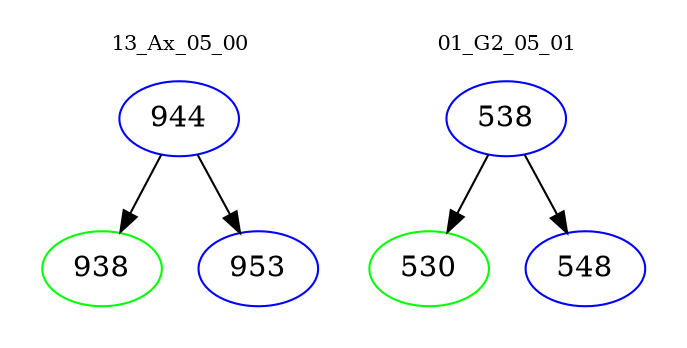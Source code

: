 digraph{
subgraph cluster_0 {
color = white
label = "13_Ax_05_00";
fontsize=10;
T0_944 [label="944", color="blue"]
T0_944 -> T0_938 [color="black"]
T0_938 [label="938", color="green"]
T0_944 -> T0_953 [color="black"]
T0_953 [label="953", color="blue"]
}
subgraph cluster_1 {
color = white
label = "01_G2_05_01";
fontsize=10;
T1_538 [label="538", color="blue"]
T1_538 -> T1_530 [color="black"]
T1_530 [label="530", color="green"]
T1_538 -> T1_548 [color="black"]
T1_548 [label="548", color="blue"]
}
}
